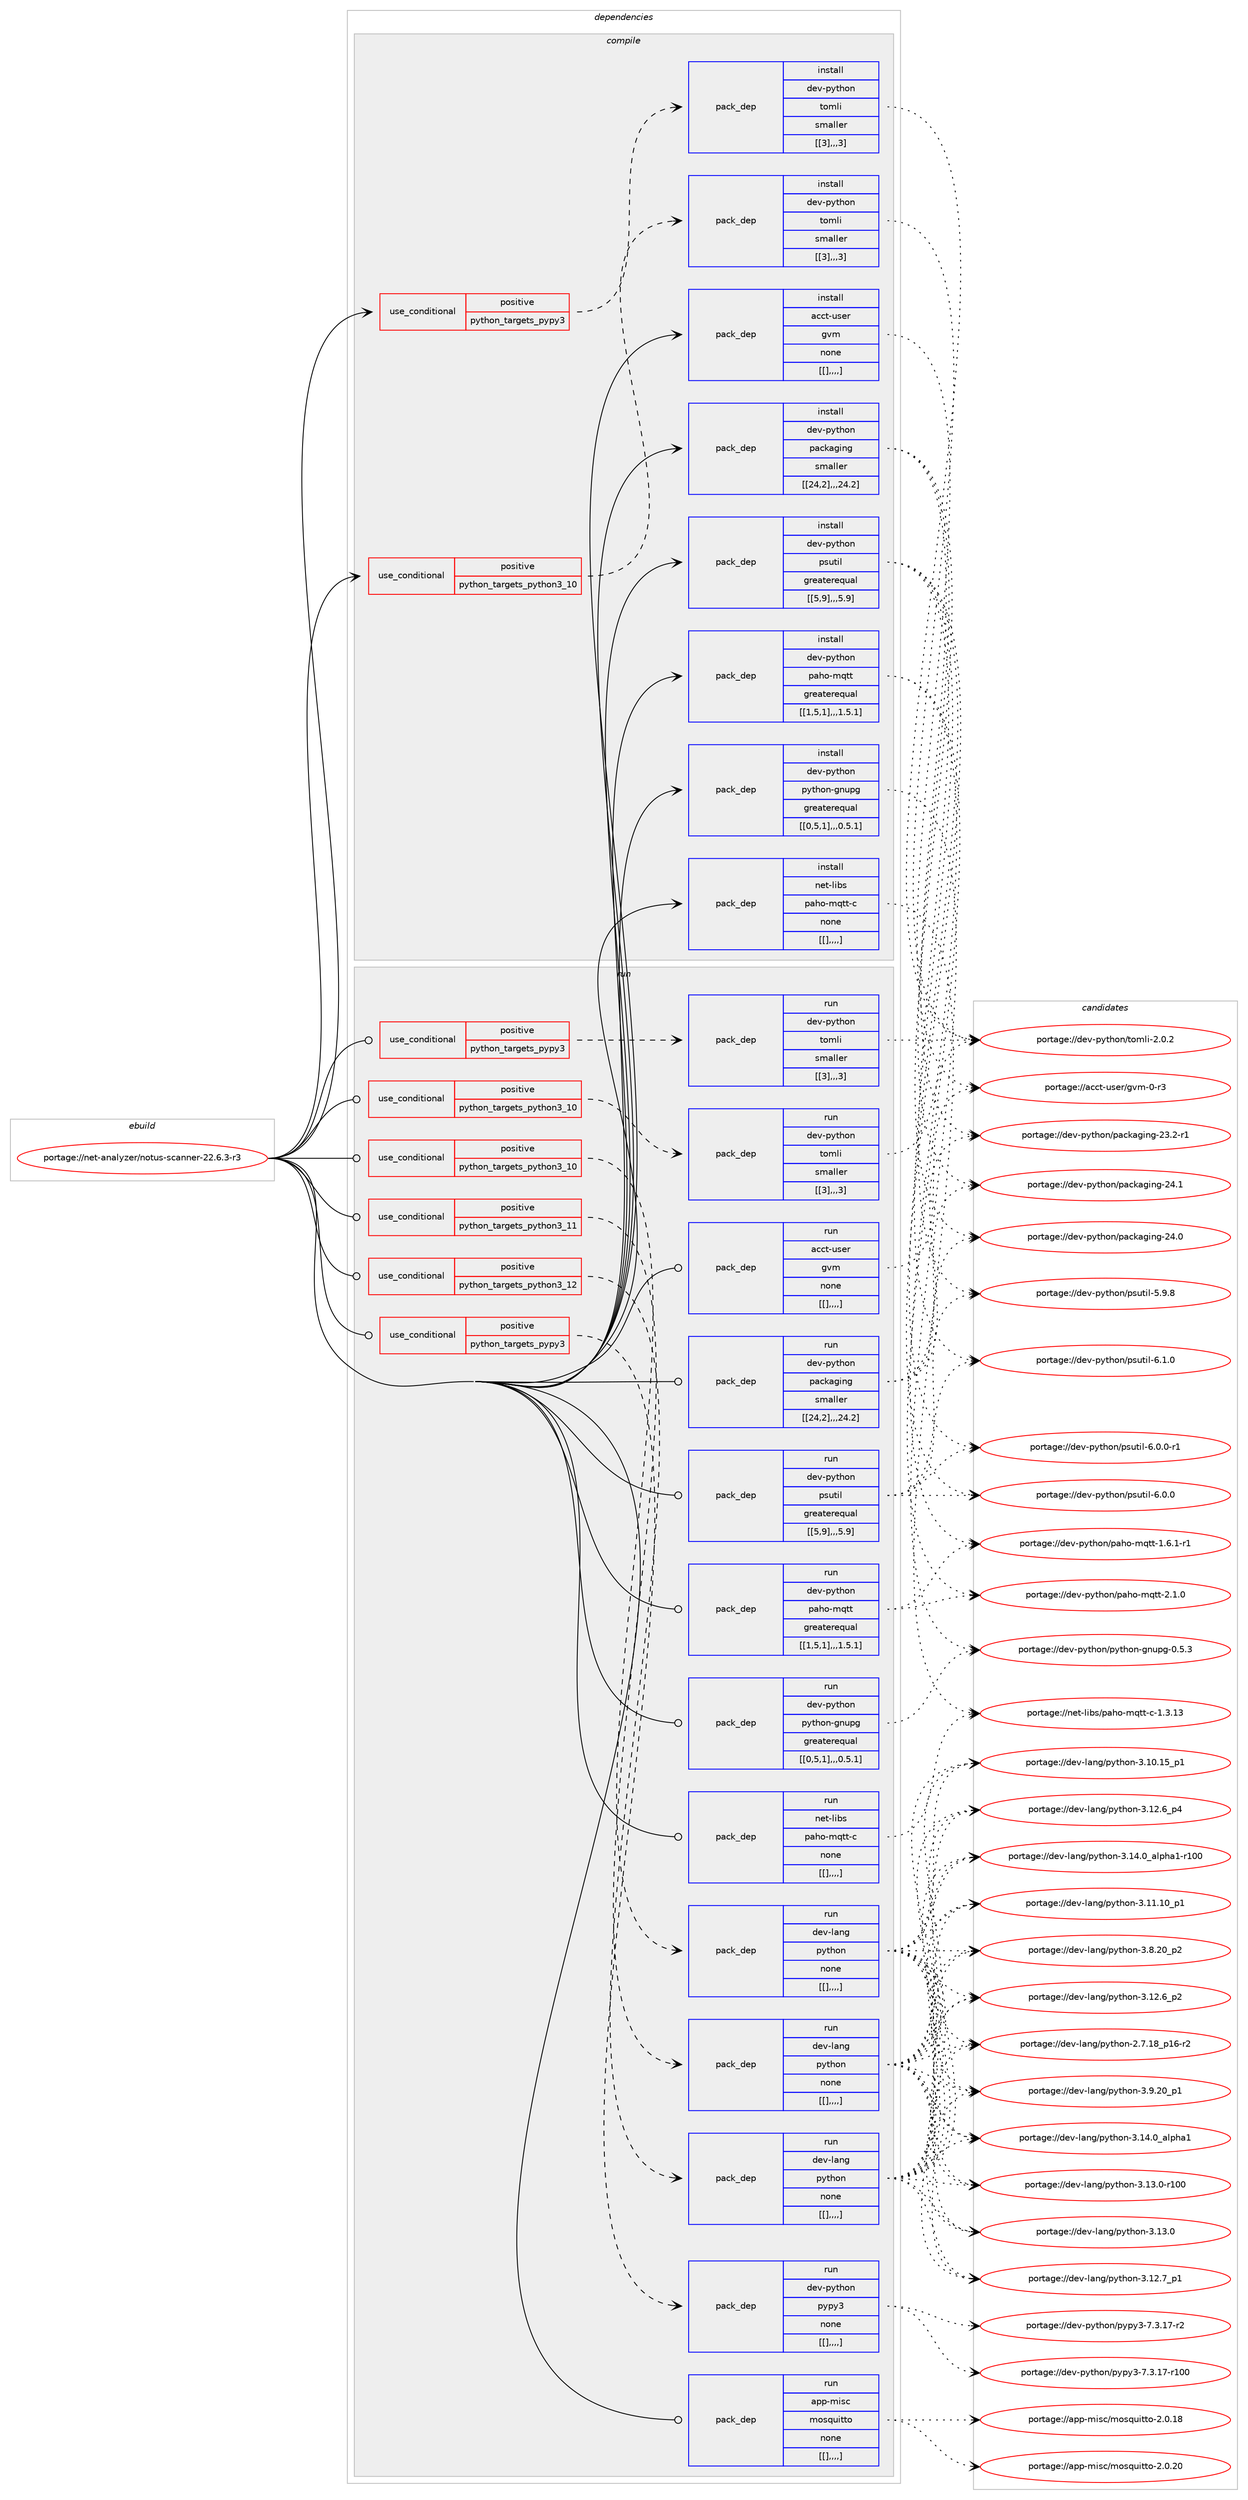 digraph prolog {

# *************
# Graph options
# *************

newrank=true;
concentrate=true;
compound=true;
graph [rankdir=LR,fontname=Helvetica,fontsize=10,ranksep=1.5];#, ranksep=2.5, nodesep=0.2];
edge  [arrowhead=vee];
node  [fontname=Helvetica,fontsize=10];

# **********
# The ebuild
# **********

subgraph cluster_leftcol {
color=gray;
label=<<i>ebuild</i>>;
id [label="portage://net-analyzer/notus-scanner-22.6.3-r3", color=red, width=4, href="../net-analyzer/notus-scanner-22.6.3-r3.svg"];
}

# ****************
# The dependencies
# ****************

subgraph cluster_midcol {
color=gray;
label=<<i>dependencies</i>>;
subgraph cluster_compile {
fillcolor="#eeeeee";
style=filled;
label=<<i>compile</i>>;
subgraph cond93264 {
dependency361058 [label=<<TABLE BORDER="0" CELLBORDER="1" CELLSPACING="0" CELLPADDING="4"><TR><TD ROWSPAN="3" CELLPADDING="10">use_conditional</TD></TR><TR><TD>positive</TD></TR><TR><TD>python_targets_pypy3</TD></TR></TABLE>>, shape=none, color=red];
subgraph pack264938 {
dependency361061 [label=<<TABLE BORDER="0" CELLBORDER="1" CELLSPACING="0" CELLPADDING="4" WIDTH="220"><TR><TD ROWSPAN="6" CELLPADDING="30">pack_dep</TD></TR><TR><TD WIDTH="110">install</TD></TR><TR><TD>dev-python</TD></TR><TR><TD>tomli</TD></TR><TR><TD>smaller</TD></TR><TR><TD>[[3],,,3]</TD></TR></TABLE>>, shape=none, color=blue];
}
dependency361058:e -> dependency361061:w [weight=20,style="dashed",arrowhead="vee"];
}
id:e -> dependency361058:w [weight=20,style="solid",arrowhead="vee"];
subgraph cond93284 {
dependency361090 [label=<<TABLE BORDER="0" CELLBORDER="1" CELLSPACING="0" CELLPADDING="4"><TR><TD ROWSPAN="3" CELLPADDING="10">use_conditional</TD></TR><TR><TD>positive</TD></TR><TR><TD>python_targets_python3_10</TD></TR></TABLE>>, shape=none, color=red];
subgraph pack264992 {
dependency361199 [label=<<TABLE BORDER="0" CELLBORDER="1" CELLSPACING="0" CELLPADDING="4" WIDTH="220"><TR><TD ROWSPAN="6" CELLPADDING="30">pack_dep</TD></TR><TR><TD WIDTH="110">install</TD></TR><TR><TD>dev-python</TD></TR><TR><TD>tomli</TD></TR><TR><TD>smaller</TD></TR><TR><TD>[[3],,,3]</TD></TR></TABLE>>, shape=none, color=blue];
}
dependency361090:e -> dependency361199:w [weight=20,style="dashed",arrowhead="vee"];
}
id:e -> dependency361090:w [weight=20,style="solid",arrowhead="vee"];
subgraph pack265030 {
dependency361206 [label=<<TABLE BORDER="0" CELLBORDER="1" CELLSPACING="0" CELLPADDING="4" WIDTH="220"><TR><TD ROWSPAN="6" CELLPADDING="30">pack_dep</TD></TR><TR><TD WIDTH="110">install</TD></TR><TR><TD>acct-user</TD></TR><TR><TD>gvm</TD></TR><TR><TD>none</TD></TR><TR><TD>[[],,,,]</TD></TR></TABLE>>, shape=none, color=blue];
}
id:e -> dependency361206:w [weight=20,style="solid",arrowhead="vee"];
subgraph pack265046 {
dependency361382 [label=<<TABLE BORDER="0" CELLBORDER="1" CELLSPACING="0" CELLPADDING="4" WIDTH="220"><TR><TD ROWSPAN="6" CELLPADDING="30">pack_dep</TD></TR><TR><TD WIDTH="110">install</TD></TR><TR><TD>dev-python</TD></TR><TR><TD>packaging</TD></TR><TR><TD>smaller</TD></TR><TR><TD>[[24,2],,,24.2]</TD></TR></TABLE>>, shape=none, color=blue];
}
id:e -> dependency361382:w [weight=20,style="solid",arrowhead="vee"];
subgraph pack265163 {
dependency361459 [label=<<TABLE BORDER="0" CELLBORDER="1" CELLSPACING="0" CELLPADDING="4" WIDTH="220"><TR><TD ROWSPAN="6" CELLPADDING="30">pack_dep</TD></TR><TR><TD WIDTH="110">install</TD></TR><TR><TD>dev-python</TD></TR><TR><TD>paho-mqtt</TD></TR><TR><TD>greaterequal</TD></TR><TR><TD>[[1,5,1],,,1.5.1]</TD></TR></TABLE>>, shape=none, color=blue];
}
id:e -> dependency361459:w [weight=20,style="solid",arrowhead="vee"];
subgraph pack265213 {
dependency361596 [label=<<TABLE BORDER="0" CELLBORDER="1" CELLSPACING="0" CELLPADDING="4" WIDTH="220"><TR><TD ROWSPAN="6" CELLPADDING="30">pack_dep</TD></TR><TR><TD WIDTH="110">install</TD></TR><TR><TD>dev-python</TD></TR><TR><TD>psutil</TD></TR><TR><TD>greaterequal</TD></TR><TR><TD>[[5,9],,,5.9]</TD></TR></TABLE>>, shape=none, color=blue];
}
id:e -> dependency361596:w [weight=20,style="solid",arrowhead="vee"];
subgraph pack265295 {
dependency361647 [label=<<TABLE BORDER="0" CELLBORDER="1" CELLSPACING="0" CELLPADDING="4" WIDTH="220"><TR><TD ROWSPAN="6" CELLPADDING="30">pack_dep</TD></TR><TR><TD WIDTH="110">install</TD></TR><TR><TD>dev-python</TD></TR><TR><TD>python-gnupg</TD></TR><TR><TD>greaterequal</TD></TR><TR><TD>[[0,5,1],,,0.5.1]</TD></TR></TABLE>>, shape=none, color=blue];
}
id:e -> dependency361647:w [weight=20,style="solid",arrowhead="vee"];
subgraph pack265326 {
dependency361676 [label=<<TABLE BORDER="0" CELLBORDER="1" CELLSPACING="0" CELLPADDING="4" WIDTH="220"><TR><TD ROWSPAN="6" CELLPADDING="30">pack_dep</TD></TR><TR><TD WIDTH="110">install</TD></TR><TR><TD>net-libs</TD></TR><TR><TD>paho-mqtt-c</TD></TR><TR><TD>none</TD></TR><TR><TD>[[],,,,]</TD></TR></TABLE>>, shape=none, color=blue];
}
id:e -> dependency361676:w [weight=20,style="solid",arrowhead="vee"];
}
subgraph cluster_compileandrun {
fillcolor="#eeeeee";
style=filled;
label=<<i>compile and run</i>>;
}
subgraph cluster_run {
fillcolor="#eeeeee";
style=filled;
label=<<i>run</i>>;
subgraph cond93511 {
dependency361744 [label=<<TABLE BORDER="0" CELLBORDER="1" CELLSPACING="0" CELLPADDING="4"><TR><TD ROWSPAN="3" CELLPADDING="10">use_conditional</TD></TR><TR><TD>positive</TD></TR><TR><TD>python_targets_pypy3</TD></TR></TABLE>>, shape=none, color=red];
subgraph pack265367 {
dependency361747 [label=<<TABLE BORDER="0" CELLBORDER="1" CELLSPACING="0" CELLPADDING="4" WIDTH="220"><TR><TD ROWSPAN="6" CELLPADDING="30">pack_dep</TD></TR><TR><TD WIDTH="110">run</TD></TR><TR><TD>dev-python</TD></TR><TR><TD>pypy3</TD></TR><TR><TD>none</TD></TR><TR><TD>[[],,,,]</TD></TR></TABLE>>, shape=none, color=blue];
}
dependency361744:e -> dependency361747:w [weight=20,style="dashed",arrowhead="vee"];
}
id:e -> dependency361744:w [weight=20,style="solid",arrowhead="odot"];
subgraph cond93527 {
dependency361749 [label=<<TABLE BORDER="0" CELLBORDER="1" CELLSPACING="0" CELLPADDING="4"><TR><TD ROWSPAN="3" CELLPADDING="10">use_conditional</TD></TR><TR><TD>positive</TD></TR><TR><TD>python_targets_pypy3</TD></TR></TABLE>>, shape=none, color=red];
subgraph pack265390 {
dependency361786 [label=<<TABLE BORDER="0" CELLBORDER="1" CELLSPACING="0" CELLPADDING="4" WIDTH="220"><TR><TD ROWSPAN="6" CELLPADDING="30">pack_dep</TD></TR><TR><TD WIDTH="110">run</TD></TR><TR><TD>dev-python</TD></TR><TR><TD>tomli</TD></TR><TR><TD>smaller</TD></TR><TR><TD>[[3],,,3]</TD></TR></TABLE>>, shape=none, color=blue];
}
dependency361749:e -> dependency361786:w [weight=20,style="dashed",arrowhead="vee"];
}
id:e -> dependency361749:w [weight=20,style="solid",arrowhead="odot"];
subgraph cond93544 {
dependency361827 [label=<<TABLE BORDER="0" CELLBORDER="1" CELLSPACING="0" CELLPADDING="4"><TR><TD ROWSPAN="3" CELLPADDING="10">use_conditional</TD></TR><TR><TD>positive</TD></TR><TR><TD>python_targets_python3_10</TD></TR></TABLE>>, shape=none, color=red];
subgraph pack265415 {
dependency361850 [label=<<TABLE BORDER="0" CELLBORDER="1" CELLSPACING="0" CELLPADDING="4" WIDTH="220"><TR><TD ROWSPAN="6" CELLPADDING="30">pack_dep</TD></TR><TR><TD WIDTH="110">run</TD></TR><TR><TD>dev-lang</TD></TR><TR><TD>python</TD></TR><TR><TD>none</TD></TR><TR><TD>[[],,,,]</TD></TR></TABLE>>, shape=none, color=blue];
}
dependency361827:e -> dependency361850:w [weight=20,style="dashed",arrowhead="vee"];
}
id:e -> dependency361827:w [weight=20,style="solid",arrowhead="odot"];
subgraph cond93567 {
dependency361855 [label=<<TABLE BORDER="0" CELLBORDER="1" CELLSPACING="0" CELLPADDING="4"><TR><TD ROWSPAN="3" CELLPADDING="10">use_conditional</TD></TR><TR><TD>positive</TD></TR><TR><TD>python_targets_python3_10</TD></TR></TABLE>>, shape=none, color=red];
subgraph pack265427 {
dependency361861 [label=<<TABLE BORDER="0" CELLBORDER="1" CELLSPACING="0" CELLPADDING="4" WIDTH="220"><TR><TD ROWSPAN="6" CELLPADDING="30">pack_dep</TD></TR><TR><TD WIDTH="110">run</TD></TR><TR><TD>dev-python</TD></TR><TR><TD>tomli</TD></TR><TR><TD>smaller</TD></TR><TR><TD>[[3],,,3]</TD></TR></TABLE>>, shape=none, color=blue];
}
dependency361855:e -> dependency361861:w [weight=20,style="dashed",arrowhead="vee"];
}
id:e -> dependency361855:w [weight=20,style="solid",arrowhead="odot"];
subgraph cond93572 {
dependency361870 [label=<<TABLE BORDER="0" CELLBORDER="1" CELLSPACING="0" CELLPADDING="4"><TR><TD ROWSPAN="3" CELLPADDING="10">use_conditional</TD></TR><TR><TD>positive</TD></TR><TR><TD>python_targets_python3_11</TD></TR></TABLE>>, shape=none, color=red];
subgraph pack265435 {
dependency361874 [label=<<TABLE BORDER="0" CELLBORDER="1" CELLSPACING="0" CELLPADDING="4" WIDTH="220"><TR><TD ROWSPAN="6" CELLPADDING="30">pack_dep</TD></TR><TR><TD WIDTH="110">run</TD></TR><TR><TD>dev-lang</TD></TR><TR><TD>python</TD></TR><TR><TD>none</TD></TR><TR><TD>[[],,,,]</TD></TR></TABLE>>, shape=none, color=blue];
}
dependency361870:e -> dependency361874:w [weight=20,style="dashed",arrowhead="vee"];
}
id:e -> dependency361870:w [weight=20,style="solid",arrowhead="odot"];
subgraph cond93593 {
dependency361919 [label=<<TABLE BORDER="0" CELLBORDER="1" CELLSPACING="0" CELLPADDING="4"><TR><TD ROWSPAN="3" CELLPADDING="10">use_conditional</TD></TR><TR><TD>positive</TD></TR><TR><TD>python_targets_python3_12</TD></TR></TABLE>>, shape=none, color=red];
subgraph pack265475 {
dependency361974 [label=<<TABLE BORDER="0" CELLBORDER="1" CELLSPACING="0" CELLPADDING="4" WIDTH="220"><TR><TD ROWSPAN="6" CELLPADDING="30">pack_dep</TD></TR><TR><TD WIDTH="110">run</TD></TR><TR><TD>dev-lang</TD></TR><TR><TD>python</TD></TR><TR><TD>none</TD></TR><TR><TD>[[],,,,]</TD></TR></TABLE>>, shape=none, color=blue];
}
dependency361919:e -> dependency361974:w [weight=20,style="dashed",arrowhead="vee"];
}
id:e -> dependency361919:w [weight=20,style="solid",arrowhead="odot"];
subgraph pack265504 {
dependency362030 [label=<<TABLE BORDER="0" CELLBORDER="1" CELLSPACING="0" CELLPADDING="4" WIDTH="220"><TR><TD ROWSPAN="6" CELLPADDING="30">pack_dep</TD></TR><TR><TD WIDTH="110">run</TD></TR><TR><TD>acct-user</TD></TR><TR><TD>gvm</TD></TR><TR><TD>none</TD></TR><TR><TD>[[],,,,]</TD></TR></TABLE>>, shape=none, color=blue];
}
id:e -> dependency362030:w [weight=20,style="solid",arrowhead="odot"];
subgraph pack265537 {
dependency362088 [label=<<TABLE BORDER="0" CELLBORDER="1" CELLSPACING="0" CELLPADDING="4" WIDTH="220"><TR><TD ROWSPAN="6" CELLPADDING="30">pack_dep</TD></TR><TR><TD WIDTH="110">run</TD></TR><TR><TD>app-misc</TD></TR><TR><TD>mosquitto</TD></TR><TR><TD>none</TD></TR><TR><TD>[[],,,,]</TD></TR></TABLE>>, shape=none, color=blue];
}
id:e -> dependency362088:w [weight=20,style="solid",arrowhead="odot"];
subgraph pack265570 {
dependency362146 [label=<<TABLE BORDER="0" CELLBORDER="1" CELLSPACING="0" CELLPADDING="4" WIDTH="220"><TR><TD ROWSPAN="6" CELLPADDING="30">pack_dep</TD></TR><TR><TD WIDTH="110">run</TD></TR><TR><TD>dev-python</TD></TR><TR><TD>packaging</TD></TR><TR><TD>smaller</TD></TR><TR><TD>[[24,2],,,24.2]</TD></TR></TABLE>>, shape=none, color=blue];
}
id:e -> dependency362146:w [weight=20,style="solid",arrowhead="odot"];
subgraph pack265597 {
dependency362152 [label=<<TABLE BORDER="0" CELLBORDER="1" CELLSPACING="0" CELLPADDING="4" WIDTH="220"><TR><TD ROWSPAN="6" CELLPADDING="30">pack_dep</TD></TR><TR><TD WIDTH="110">run</TD></TR><TR><TD>dev-python</TD></TR><TR><TD>paho-mqtt</TD></TR><TR><TD>greaterequal</TD></TR><TR><TD>[[1,5,1],,,1.5.1]</TD></TR></TABLE>>, shape=none, color=blue];
}
id:e -> dependency362152:w [weight=20,style="solid",arrowhead="odot"];
subgraph pack265599 {
dependency362159 [label=<<TABLE BORDER="0" CELLBORDER="1" CELLSPACING="0" CELLPADDING="4" WIDTH="220"><TR><TD ROWSPAN="6" CELLPADDING="30">pack_dep</TD></TR><TR><TD WIDTH="110">run</TD></TR><TR><TD>dev-python</TD></TR><TR><TD>psutil</TD></TR><TR><TD>greaterequal</TD></TR><TR><TD>[[5,9],,,5.9]</TD></TR></TABLE>>, shape=none, color=blue];
}
id:e -> dependency362159:w [weight=20,style="solid",arrowhead="odot"];
subgraph pack265602 {
dependency362165 [label=<<TABLE BORDER="0" CELLBORDER="1" CELLSPACING="0" CELLPADDING="4" WIDTH="220"><TR><TD ROWSPAN="6" CELLPADDING="30">pack_dep</TD></TR><TR><TD WIDTH="110">run</TD></TR><TR><TD>dev-python</TD></TR><TR><TD>python-gnupg</TD></TR><TR><TD>greaterequal</TD></TR><TR><TD>[[0,5,1],,,0.5.1]</TD></TR></TABLE>>, shape=none, color=blue];
}
id:e -> dependency362165:w [weight=20,style="solid",arrowhead="odot"];
subgraph pack265643 {
dependency362262 [label=<<TABLE BORDER="0" CELLBORDER="1" CELLSPACING="0" CELLPADDING="4" WIDTH="220"><TR><TD ROWSPAN="6" CELLPADDING="30">pack_dep</TD></TR><TR><TD WIDTH="110">run</TD></TR><TR><TD>net-libs</TD></TR><TR><TD>paho-mqtt-c</TD></TR><TR><TD>none</TD></TR><TR><TD>[[],,,,]</TD></TR></TABLE>>, shape=none, color=blue];
}
id:e -> dependency362262:w [weight=20,style="solid",arrowhead="odot"];
}
}

# **************
# The candidates
# **************

subgraph cluster_choices {
rank=same;
color=gray;
label=<<i>candidates</i>>;

subgraph choice262432 {
color=black;
nodesep=1;
choice1001011184511212111610411111047116111109108105455046484650 [label="portage://dev-python/tomli-2.0.2", color=red, width=4,href="../dev-python/tomli-2.0.2.svg"];
dependency361061:e -> choice1001011184511212111610411111047116111109108105455046484650:w [style=dotted,weight="100"];
}
subgraph choice262435 {
color=black;
nodesep=1;
choice1001011184511212111610411111047116111109108105455046484650 [label="portage://dev-python/tomli-2.0.2", color=red, width=4,href="../dev-python/tomli-2.0.2.svg"];
dependency361199:e -> choice1001011184511212111610411111047116111109108105455046484650:w [style=dotted,weight="100"];
}
subgraph choice262438 {
color=black;
nodesep=1;
choice979999116451171151011144710311810945484511451 [label="portage://acct-user/gvm-0-r3", color=red, width=4,href="../acct-user/gvm-0-r3.svg"];
dependency361206:e -> choice979999116451171151011144710311810945484511451:w [style=dotted,weight="100"];
}
subgraph choice262439 {
color=black;
nodesep=1;
choice10010111845112121116104111110471129799107971031051101034550524649 [label="portage://dev-python/packaging-24.1", color=red, width=4,href="../dev-python/packaging-24.1.svg"];
choice10010111845112121116104111110471129799107971031051101034550524648 [label="portage://dev-python/packaging-24.0", color=red, width=4,href="../dev-python/packaging-24.0.svg"];
choice100101118451121211161041111104711297991079710310511010345505146504511449 [label="portage://dev-python/packaging-23.2-r1", color=red, width=4,href="../dev-python/packaging-23.2-r1.svg"];
dependency361382:e -> choice10010111845112121116104111110471129799107971031051101034550524649:w [style=dotted,weight="100"];
dependency361382:e -> choice10010111845112121116104111110471129799107971031051101034550524648:w [style=dotted,weight="100"];
dependency361382:e -> choice100101118451121211161041111104711297991079710310511010345505146504511449:w [style=dotted,weight="100"];
}
subgraph choice262441 {
color=black;
nodesep=1;
choice10010111845112121116104111110471129710411145109113116116455046494648 [label="portage://dev-python/paho-mqtt-2.1.0", color=red, width=4,href="../dev-python/paho-mqtt-2.1.0.svg"];
choice100101118451121211161041111104711297104111451091131161164549465446494511449 [label="portage://dev-python/paho-mqtt-1.6.1-r1", color=red, width=4,href="../dev-python/paho-mqtt-1.6.1-r1.svg"];
dependency361459:e -> choice10010111845112121116104111110471129710411145109113116116455046494648:w [style=dotted,weight="100"];
dependency361459:e -> choice100101118451121211161041111104711297104111451091131161164549465446494511449:w [style=dotted,weight="100"];
}
subgraph choice262466 {
color=black;
nodesep=1;
choice1001011184511212111610411111047112115117116105108455446494648 [label="portage://dev-python/psutil-6.1.0", color=red, width=4,href="../dev-python/psutil-6.1.0.svg"];
choice10010111845112121116104111110471121151171161051084554464846484511449 [label="portage://dev-python/psutil-6.0.0-r1", color=red, width=4,href="../dev-python/psutil-6.0.0-r1.svg"];
choice1001011184511212111610411111047112115117116105108455446484648 [label="portage://dev-python/psutil-6.0.0", color=red, width=4,href="../dev-python/psutil-6.0.0.svg"];
choice1001011184511212111610411111047112115117116105108455346574656 [label="portage://dev-python/psutil-5.9.8", color=red, width=4,href="../dev-python/psutil-5.9.8.svg"];
dependency361596:e -> choice1001011184511212111610411111047112115117116105108455446494648:w [style=dotted,weight="100"];
dependency361596:e -> choice10010111845112121116104111110471121151171161051084554464846484511449:w [style=dotted,weight="100"];
dependency361596:e -> choice1001011184511212111610411111047112115117116105108455446484648:w [style=dotted,weight="100"];
dependency361596:e -> choice1001011184511212111610411111047112115117116105108455346574656:w [style=dotted,weight="100"];
}
subgraph choice262516 {
color=black;
nodesep=1;
choice100101118451121211161041111104711212111610411111045103110117112103454846534651 [label="portage://dev-python/python-gnupg-0.5.3", color=red, width=4,href="../dev-python/python-gnupg-0.5.3.svg"];
dependency361647:e -> choice100101118451121211161041111104711212111610411111045103110117112103454846534651:w [style=dotted,weight="100"];
}
subgraph choice262536 {
color=black;
nodesep=1;
choice1101011164510810598115471129710411145109113116116459945494651464951 [label="portage://net-libs/paho-mqtt-c-1.3.13", color=red, width=4,href="../net-libs/paho-mqtt-c-1.3.13.svg"];
dependency361676:e -> choice1101011164510810598115471129710411145109113116116459945494651464951:w [style=dotted,weight="100"];
}
subgraph choice262565 {
color=black;
nodesep=1;
choice100101118451121211161041111104711212111212151455546514649554511450 [label="portage://dev-python/pypy3-7.3.17-r2", color=red, width=4,href="../dev-python/pypy3-7.3.17-r2.svg"];
choice1001011184511212111610411111047112121112121514555465146495545114494848 [label="portage://dev-python/pypy3-7.3.17-r100", color=red, width=4,href="../dev-python/pypy3-7.3.17-r100.svg"];
dependency361747:e -> choice100101118451121211161041111104711212111212151455546514649554511450:w [style=dotted,weight="100"];
dependency361747:e -> choice1001011184511212111610411111047112121112121514555465146495545114494848:w [style=dotted,weight="100"];
}
subgraph choice262581 {
color=black;
nodesep=1;
choice1001011184511212111610411111047116111109108105455046484650 [label="portage://dev-python/tomli-2.0.2", color=red, width=4,href="../dev-python/tomli-2.0.2.svg"];
dependency361786:e -> choice1001011184511212111610411111047116111109108105455046484650:w [style=dotted,weight="100"];
}
subgraph choice262616 {
color=black;
nodesep=1;
choice100101118451089711010347112121116104111110455146495246489597108112104974945114494848 [label="portage://dev-lang/python-3.14.0_alpha1-r100", color=red, width=4,href="../dev-lang/python-3.14.0_alpha1-r100.svg"];
choice1001011184510897110103471121211161041111104551464952464895971081121049749 [label="portage://dev-lang/python-3.14.0_alpha1", color=red, width=4,href="../dev-lang/python-3.14.0_alpha1.svg"];
choice1001011184510897110103471121211161041111104551464951464845114494848 [label="portage://dev-lang/python-3.13.0-r100", color=red, width=4,href="../dev-lang/python-3.13.0-r100.svg"];
choice10010111845108971101034711212111610411111045514649514648 [label="portage://dev-lang/python-3.13.0", color=red, width=4,href="../dev-lang/python-3.13.0.svg"];
choice100101118451089711010347112121116104111110455146495046559511249 [label="portage://dev-lang/python-3.12.7_p1", color=red, width=4,href="../dev-lang/python-3.12.7_p1.svg"];
choice100101118451089711010347112121116104111110455146495046549511252 [label="portage://dev-lang/python-3.12.6_p4", color=red, width=4,href="../dev-lang/python-3.12.6_p4.svg"];
choice100101118451089711010347112121116104111110455146495046549511250 [label="portage://dev-lang/python-3.12.6_p2", color=red, width=4,href="../dev-lang/python-3.12.6_p2.svg"];
choice10010111845108971101034711212111610411111045514649494649489511249 [label="portage://dev-lang/python-3.11.10_p1", color=red, width=4,href="../dev-lang/python-3.11.10_p1.svg"];
choice10010111845108971101034711212111610411111045514649484649539511249 [label="portage://dev-lang/python-3.10.15_p1", color=red, width=4,href="../dev-lang/python-3.10.15_p1.svg"];
choice100101118451089711010347112121116104111110455146574650489511249 [label="portage://dev-lang/python-3.9.20_p1", color=red, width=4,href="../dev-lang/python-3.9.20_p1.svg"];
choice100101118451089711010347112121116104111110455146564650489511250 [label="portage://dev-lang/python-3.8.20_p2", color=red, width=4,href="../dev-lang/python-3.8.20_p2.svg"];
choice100101118451089711010347112121116104111110455046554649569511249544511450 [label="portage://dev-lang/python-2.7.18_p16-r2", color=red, width=4,href="../dev-lang/python-2.7.18_p16-r2.svg"];
dependency361850:e -> choice100101118451089711010347112121116104111110455146495246489597108112104974945114494848:w [style=dotted,weight="100"];
dependency361850:e -> choice1001011184510897110103471121211161041111104551464952464895971081121049749:w [style=dotted,weight="100"];
dependency361850:e -> choice1001011184510897110103471121211161041111104551464951464845114494848:w [style=dotted,weight="100"];
dependency361850:e -> choice10010111845108971101034711212111610411111045514649514648:w [style=dotted,weight="100"];
dependency361850:e -> choice100101118451089711010347112121116104111110455146495046559511249:w [style=dotted,weight="100"];
dependency361850:e -> choice100101118451089711010347112121116104111110455146495046549511252:w [style=dotted,weight="100"];
dependency361850:e -> choice100101118451089711010347112121116104111110455146495046549511250:w [style=dotted,weight="100"];
dependency361850:e -> choice10010111845108971101034711212111610411111045514649494649489511249:w [style=dotted,weight="100"];
dependency361850:e -> choice10010111845108971101034711212111610411111045514649484649539511249:w [style=dotted,weight="100"];
dependency361850:e -> choice100101118451089711010347112121116104111110455146574650489511249:w [style=dotted,weight="100"];
dependency361850:e -> choice100101118451089711010347112121116104111110455146564650489511250:w [style=dotted,weight="100"];
dependency361850:e -> choice100101118451089711010347112121116104111110455046554649569511249544511450:w [style=dotted,weight="100"];
}
subgraph choice262627 {
color=black;
nodesep=1;
choice1001011184511212111610411111047116111109108105455046484650 [label="portage://dev-python/tomli-2.0.2", color=red, width=4,href="../dev-python/tomli-2.0.2.svg"];
dependency361861:e -> choice1001011184511212111610411111047116111109108105455046484650:w [style=dotted,weight="100"];
}
subgraph choice262638 {
color=black;
nodesep=1;
choice100101118451089711010347112121116104111110455146495246489597108112104974945114494848 [label="portage://dev-lang/python-3.14.0_alpha1-r100", color=red, width=4,href="../dev-lang/python-3.14.0_alpha1-r100.svg"];
choice1001011184510897110103471121211161041111104551464952464895971081121049749 [label="portage://dev-lang/python-3.14.0_alpha1", color=red, width=4,href="../dev-lang/python-3.14.0_alpha1.svg"];
choice1001011184510897110103471121211161041111104551464951464845114494848 [label="portage://dev-lang/python-3.13.0-r100", color=red, width=4,href="../dev-lang/python-3.13.0-r100.svg"];
choice10010111845108971101034711212111610411111045514649514648 [label="portage://dev-lang/python-3.13.0", color=red, width=4,href="../dev-lang/python-3.13.0.svg"];
choice100101118451089711010347112121116104111110455146495046559511249 [label="portage://dev-lang/python-3.12.7_p1", color=red, width=4,href="../dev-lang/python-3.12.7_p1.svg"];
choice100101118451089711010347112121116104111110455146495046549511252 [label="portage://dev-lang/python-3.12.6_p4", color=red, width=4,href="../dev-lang/python-3.12.6_p4.svg"];
choice100101118451089711010347112121116104111110455146495046549511250 [label="portage://dev-lang/python-3.12.6_p2", color=red, width=4,href="../dev-lang/python-3.12.6_p2.svg"];
choice10010111845108971101034711212111610411111045514649494649489511249 [label="portage://dev-lang/python-3.11.10_p1", color=red, width=4,href="../dev-lang/python-3.11.10_p1.svg"];
choice10010111845108971101034711212111610411111045514649484649539511249 [label="portage://dev-lang/python-3.10.15_p1", color=red, width=4,href="../dev-lang/python-3.10.15_p1.svg"];
choice100101118451089711010347112121116104111110455146574650489511249 [label="portage://dev-lang/python-3.9.20_p1", color=red, width=4,href="../dev-lang/python-3.9.20_p1.svg"];
choice100101118451089711010347112121116104111110455146564650489511250 [label="portage://dev-lang/python-3.8.20_p2", color=red, width=4,href="../dev-lang/python-3.8.20_p2.svg"];
choice100101118451089711010347112121116104111110455046554649569511249544511450 [label="portage://dev-lang/python-2.7.18_p16-r2", color=red, width=4,href="../dev-lang/python-2.7.18_p16-r2.svg"];
dependency361874:e -> choice100101118451089711010347112121116104111110455146495246489597108112104974945114494848:w [style=dotted,weight="100"];
dependency361874:e -> choice1001011184510897110103471121211161041111104551464952464895971081121049749:w [style=dotted,weight="100"];
dependency361874:e -> choice1001011184510897110103471121211161041111104551464951464845114494848:w [style=dotted,weight="100"];
dependency361874:e -> choice10010111845108971101034711212111610411111045514649514648:w [style=dotted,weight="100"];
dependency361874:e -> choice100101118451089711010347112121116104111110455146495046559511249:w [style=dotted,weight="100"];
dependency361874:e -> choice100101118451089711010347112121116104111110455146495046549511252:w [style=dotted,weight="100"];
dependency361874:e -> choice100101118451089711010347112121116104111110455146495046549511250:w [style=dotted,weight="100"];
dependency361874:e -> choice10010111845108971101034711212111610411111045514649494649489511249:w [style=dotted,weight="100"];
dependency361874:e -> choice10010111845108971101034711212111610411111045514649484649539511249:w [style=dotted,weight="100"];
dependency361874:e -> choice100101118451089711010347112121116104111110455146574650489511249:w [style=dotted,weight="100"];
dependency361874:e -> choice100101118451089711010347112121116104111110455146564650489511250:w [style=dotted,weight="100"];
dependency361874:e -> choice100101118451089711010347112121116104111110455046554649569511249544511450:w [style=dotted,weight="100"];
}
subgraph choice262647 {
color=black;
nodesep=1;
choice100101118451089711010347112121116104111110455146495246489597108112104974945114494848 [label="portage://dev-lang/python-3.14.0_alpha1-r100", color=red, width=4,href="../dev-lang/python-3.14.0_alpha1-r100.svg"];
choice1001011184510897110103471121211161041111104551464952464895971081121049749 [label="portage://dev-lang/python-3.14.0_alpha1", color=red, width=4,href="../dev-lang/python-3.14.0_alpha1.svg"];
choice1001011184510897110103471121211161041111104551464951464845114494848 [label="portage://dev-lang/python-3.13.0-r100", color=red, width=4,href="../dev-lang/python-3.13.0-r100.svg"];
choice10010111845108971101034711212111610411111045514649514648 [label="portage://dev-lang/python-3.13.0", color=red, width=4,href="../dev-lang/python-3.13.0.svg"];
choice100101118451089711010347112121116104111110455146495046559511249 [label="portage://dev-lang/python-3.12.7_p1", color=red, width=4,href="../dev-lang/python-3.12.7_p1.svg"];
choice100101118451089711010347112121116104111110455146495046549511252 [label="portage://dev-lang/python-3.12.6_p4", color=red, width=4,href="../dev-lang/python-3.12.6_p4.svg"];
choice100101118451089711010347112121116104111110455146495046549511250 [label="portage://dev-lang/python-3.12.6_p2", color=red, width=4,href="../dev-lang/python-3.12.6_p2.svg"];
choice10010111845108971101034711212111610411111045514649494649489511249 [label="portage://dev-lang/python-3.11.10_p1", color=red, width=4,href="../dev-lang/python-3.11.10_p1.svg"];
choice10010111845108971101034711212111610411111045514649484649539511249 [label="portage://dev-lang/python-3.10.15_p1", color=red, width=4,href="../dev-lang/python-3.10.15_p1.svg"];
choice100101118451089711010347112121116104111110455146574650489511249 [label="portage://dev-lang/python-3.9.20_p1", color=red, width=4,href="../dev-lang/python-3.9.20_p1.svg"];
choice100101118451089711010347112121116104111110455146564650489511250 [label="portage://dev-lang/python-3.8.20_p2", color=red, width=4,href="../dev-lang/python-3.8.20_p2.svg"];
choice100101118451089711010347112121116104111110455046554649569511249544511450 [label="portage://dev-lang/python-2.7.18_p16-r2", color=red, width=4,href="../dev-lang/python-2.7.18_p16-r2.svg"];
dependency361974:e -> choice100101118451089711010347112121116104111110455146495246489597108112104974945114494848:w [style=dotted,weight="100"];
dependency361974:e -> choice1001011184510897110103471121211161041111104551464952464895971081121049749:w [style=dotted,weight="100"];
dependency361974:e -> choice1001011184510897110103471121211161041111104551464951464845114494848:w [style=dotted,weight="100"];
dependency361974:e -> choice10010111845108971101034711212111610411111045514649514648:w [style=dotted,weight="100"];
dependency361974:e -> choice100101118451089711010347112121116104111110455146495046559511249:w [style=dotted,weight="100"];
dependency361974:e -> choice100101118451089711010347112121116104111110455146495046549511252:w [style=dotted,weight="100"];
dependency361974:e -> choice100101118451089711010347112121116104111110455146495046549511250:w [style=dotted,weight="100"];
dependency361974:e -> choice10010111845108971101034711212111610411111045514649494649489511249:w [style=dotted,weight="100"];
dependency361974:e -> choice10010111845108971101034711212111610411111045514649484649539511249:w [style=dotted,weight="100"];
dependency361974:e -> choice100101118451089711010347112121116104111110455146574650489511249:w [style=dotted,weight="100"];
dependency361974:e -> choice100101118451089711010347112121116104111110455146564650489511250:w [style=dotted,weight="100"];
dependency361974:e -> choice100101118451089711010347112121116104111110455046554649569511249544511450:w [style=dotted,weight="100"];
}
subgraph choice262657 {
color=black;
nodesep=1;
choice979999116451171151011144710311810945484511451 [label="portage://acct-user/gvm-0-r3", color=red, width=4,href="../acct-user/gvm-0-r3.svg"];
dependency362030:e -> choice979999116451171151011144710311810945484511451:w [style=dotted,weight="100"];
}
subgraph choice262659 {
color=black;
nodesep=1;
choice9711211245109105115994710911111511311710511611611145504648465048 [label="portage://app-misc/mosquitto-2.0.20", color=red, width=4,href="../app-misc/mosquitto-2.0.20.svg"];
choice9711211245109105115994710911111511311710511611611145504648464956 [label="portage://app-misc/mosquitto-2.0.18", color=red, width=4,href="../app-misc/mosquitto-2.0.18.svg"];
dependency362088:e -> choice9711211245109105115994710911111511311710511611611145504648465048:w [style=dotted,weight="100"];
dependency362088:e -> choice9711211245109105115994710911111511311710511611611145504648464956:w [style=dotted,weight="100"];
}
subgraph choice262661 {
color=black;
nodesep=1;
choice10010111845112121116104111110471129799107971031051101034550524649 [label="portage://dev-python/packaging-24.1", color=red, width=4,href="../dev-python/packaging-24.1.svg"];
choice10010111845112121116104111110471129799107971031051101034550524648 [label="portage://dev-python/packaging-24.0", color=red, width=4,href="../dev-python/packaging-24.0.svg"];
choice100101118451121211161041111104711297991079710310511010345505146504511449 [label="portage://dev-python/packaging-23.2-r1", color=red, width=4,href="../dev-python/packaging-23.2-r1.svg"];
dependency362146:e -> choice10010111845112121116104111110471129799107971031051101034550524649:w [style=dotted,weight="100"];
dependency362146:e -> choice10010111845112121116104111110471129799107971031051101034550524648:w [style=dotted,weight="100"];
dependency362146:e -> choice100101118451121211161041111104711297991079710310511010345505146504511449:w [style=dotted,weight="100"];
}
subgraph choice262697 {
color=black;
nodesep=1;
choice10010111845112121116104111110471129710411145109113116116455046494648 [label="portage://dev-python/paho-mqtt-2.1.0", color=red, width=4,href="../dev-python/paho-mqtt-2.1.0.svg"];
choice100101118451121211161041111104711297104111451091131161164549465446494511449 [label="portage://dev-python/paho-mqtt-1.6.1-r1", color=red, width=4,href="../dev-python/paho-mqtt-1.6.1-r1.svg"];
dependency362152:e -> choice10010111845112121116104111110471129710411145109113116116455046494648:w [style=dotted,weight="100"];
dependency362152:e -> choice100101118451121211161041111104711297104111451091131161164549465446494511449:w [style=dotted,weight="100"];
}
subgraph choice262699 {
color=black;
nodesep=1;
choice1001011184511212111610411111047112115117116105108455446494648 [label="portage://dev-python/psutil-6.1.0", color=red, width=4,href="../dev-python/psutil-6.1.0.svg"];
choice10010111845112121116104111110471121151171161051084554464846484511449 [label="portage://dev-python/psutil-6.0.0-r1", color=red, width=4,href="../dev-python/psutil-6.0.0-r1.svg"];
choice1001011184511212111610411111047112115117116105108455446484648 [label="portage://dev-python/psutil-6.0.0", color=red, width=4,href="../dev-python/psutil-6.0.0.svg"];
choice1001011184511212111610411111047112115117116105108455346574656 [label="portage://dev-python/psutil-5.9.8", color=red, width=4,href="../dev-python/psutil-5.9.8.svg"];
dependency362159:e -> choice1001011184511212111610411111047112115117116105108455446494648:w [style=dotted,weight="100"];
dependency362159:e -> choice10010111845112121116104111110471121151171161051084554464846484511449:w [style=dotted,weight="100"];
dependency362159:e -> choice1001011184511212111610411111047112115117116105108455446484648:w [style=dotted,weight="100"];
dependency362159:e -> choice1001011184511212111610411111047112115117116105108455346574656:w [style=dotted,weight="100"];
}
subgraph choice262716 {
color=black;
nodesep=1;
choice100101118451121211161041111104711212111610411111045103110117112103454846534651 [label="portage://dev-python/python-gnupg-0.5.3", color=red, width=4,href="../dev-python/python-gnupg-0.5.3.svg"];
dependency362165:e -> choice100101118451121211161041111104711212111610411111045103110117112103454846534651:w [style=dotted,weight="100"];
}
subgraph choice262728 {
color=black;
nodesep=1;
choice1101011164510810598115471129710411145109113116116459945494651464951 [label="portage://net-libs/paho-mqtt-c-1.3.13", color=red, width=4,href="../net-libs/paho-mqtt-c-1.3.13.svg"];
dependency362262:e -> choice1101011164510810598115471129710411145109113116116459945494651464951:w [style=dotted,weight="100"];
}
}

}
